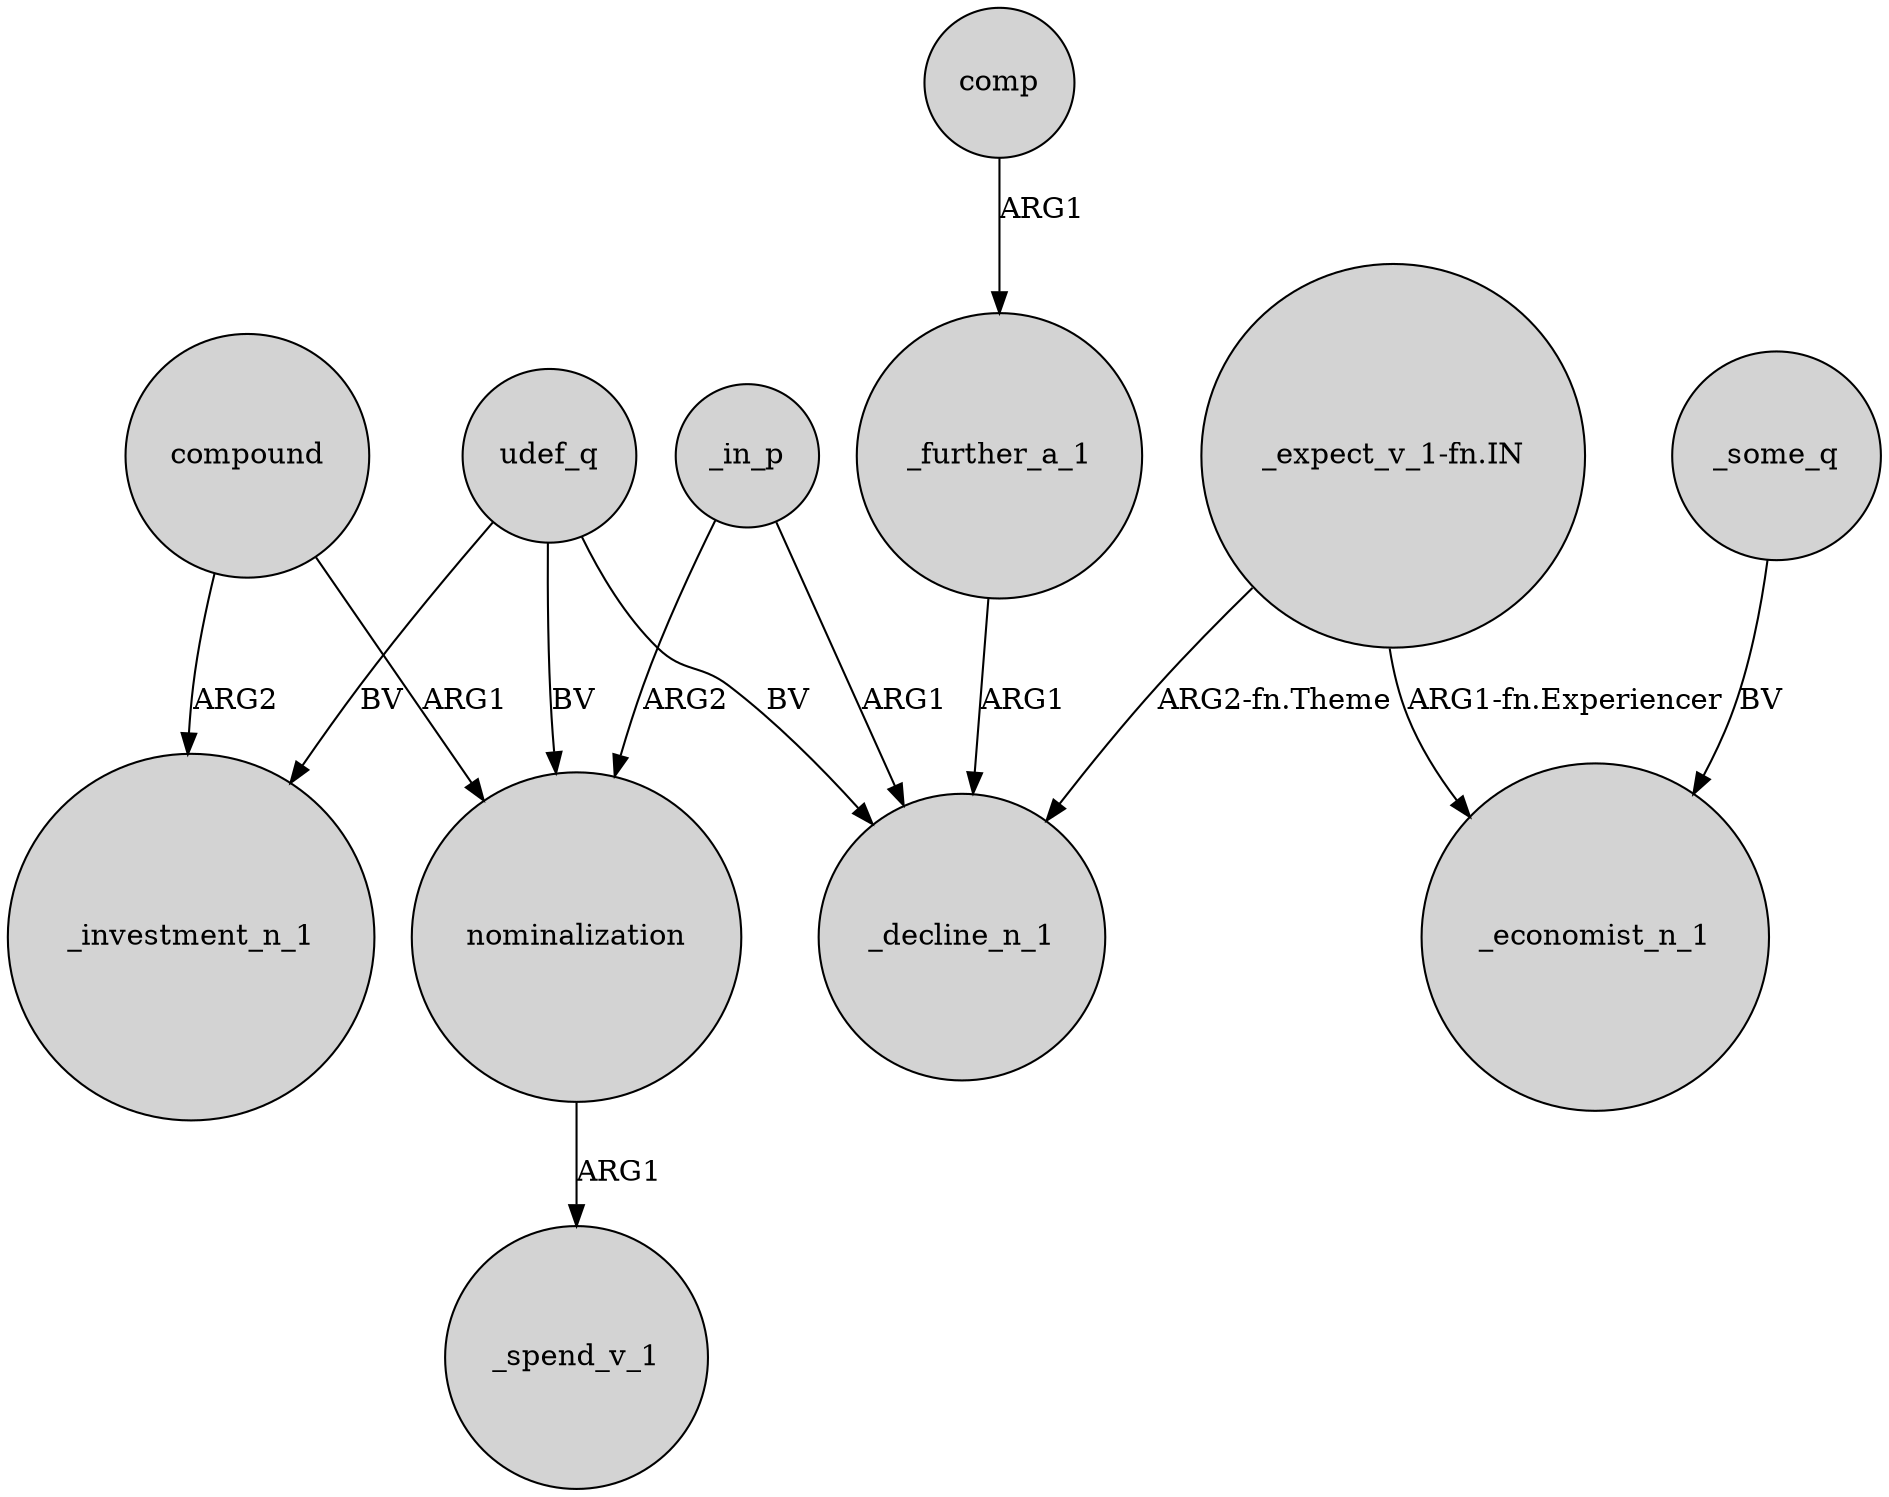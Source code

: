 digraph {
	node [shape=circle style=filled]
	udef_q -> _investment_n_1 [label=BV]
	compound -> _investment_n_1 [label=ARG2]
	comp -> _further_a_1 [label=ARG1]
	nominalization -> _spend_v_1 [label=ARG1]
	_in_p -> nominalization [label=ARG2]
	"_expect_v_1-fn.IN" -> _decline_n_1 [label="ARG2-fn.Theme"]
	_some_q -> _economist_n_1 [label=BV]
	udef_q -> _decline_n_1 [label=BV]
	"_expect_v_1-fn.IN" -> _economist_n_1 [label="ARG1-fn.Experiencer"]
	_in_p -> _decline_n_1 [label=ARG1]
	compound -> nominalization [label=ARG1]
	udef_q -> nominalization [label=BV]
	_further_a_1 -> _decline_n_1 [label=ARG1]
}
